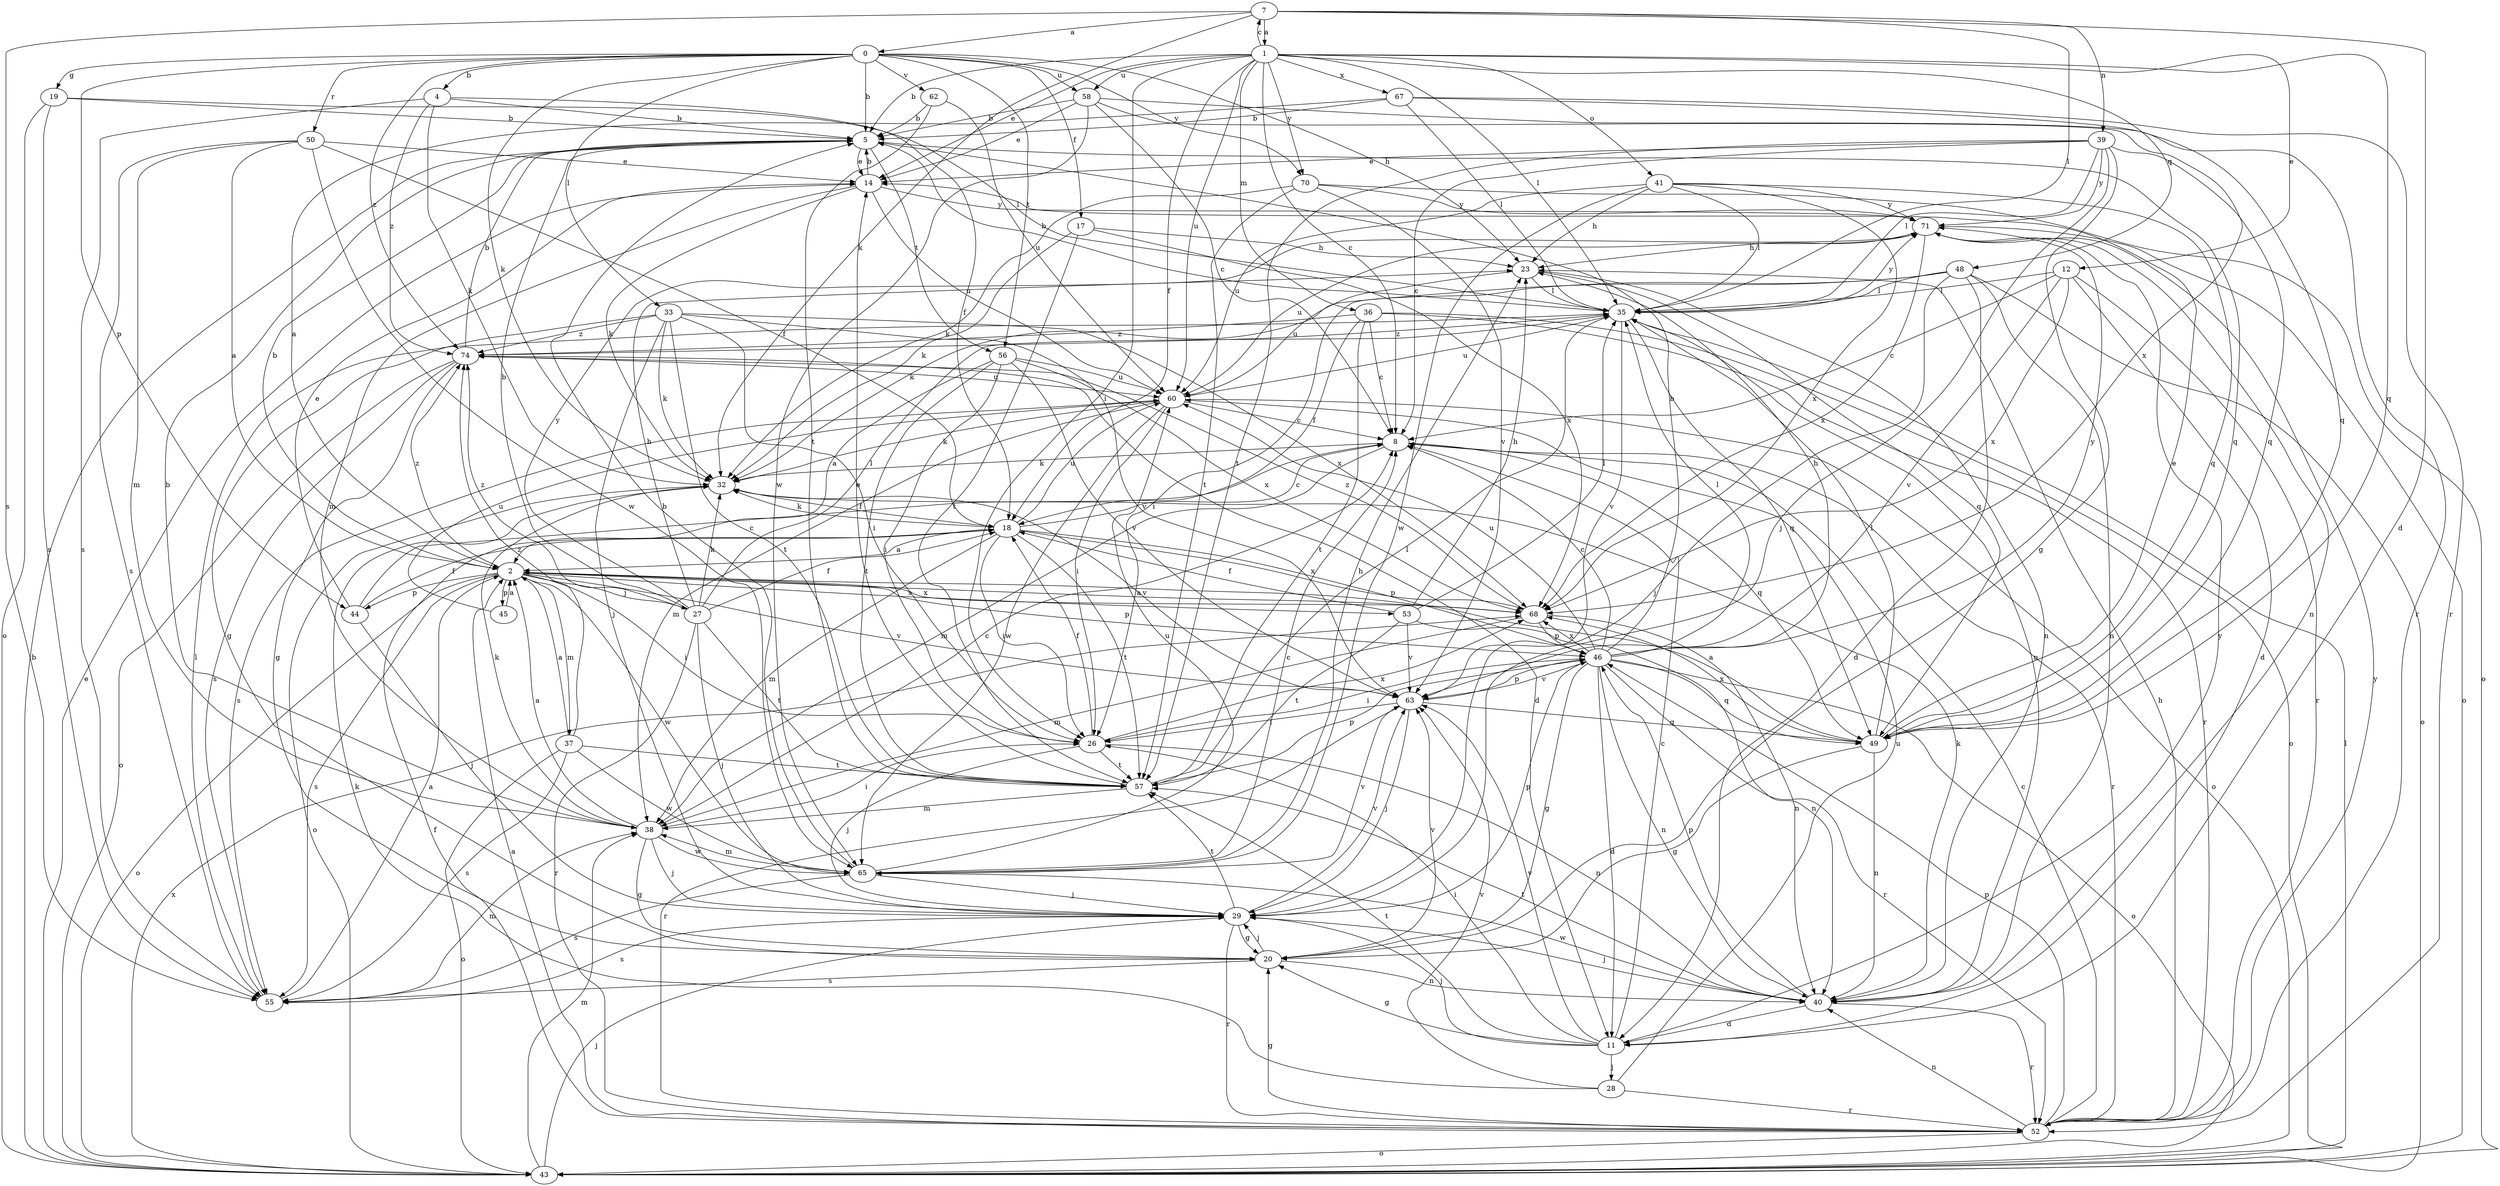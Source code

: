 strict digraph  {
0;
1;
2;
4;
5;
7;
8;
11;
12;
14;
17;
18;
19;
20;
23;
26;
27;
28;
29;
32;
33;
35;
36;
37;
38;
39;
40;
41;
43;
44;
45;
46;
48;
49;
50;
52;
53;
55;
56;
57;
58;
60;
62;
63;
65;
67;
68;
70;
71;
74;
0 -> 4  [label=b];
0 -> 5  [label=b];
0 -> 17  [label=f];
0 -> 19  [label=g];
0 -> 23  [label=h];
0 -> 32  [label=k];
0 -> 33  [label=l];
0 -> 44  [label=p];
0 -> 50  [label=r];
0 -> 56  [label=t];
0 -> 58  [label=u];
0 -> 62  [label=v];
0 -> 70  [label=y];
0 -> 74  [label=z];
1 -> 5  [label=b];
1 -> 7  [label=c];
1 -> 8  [label=c];
1 -> 12  [label=e];
1 -> 14  [label=e];
1 -> 18  [label=f];
1 -> 26  [label=i];
1 -> 35  [label=l];
1 -> 36  [label=m];
1 -> 41  [label=o];
1 -> 48  [label=q];
1 -> 49  [label=q];
1 -> 58  [label=u];
1 -> 60  [label=u];
1 -> 67  [label=x];
1 -> 70  [label=y];
2 -> 5  [label=b];
2 -> 26  [label=i];
2 -> 27  [label=j];
2 -> 37  [label=m];
2 -> 43  [label=o];
2 -> 44  [label=p];
2 -> 45  [label=p];
2 -> 46  [label=p];
2 -> 53  [label=s];
2 -> 55  [label=s];
2 -> 63  [label=v];
2 -> 65  [label=w];
2 -> 68  [label=x];
2 -> 74  [label=z];
4 -> 5  [label=b];
4 -> 18  [label=f];
4 -> 32  [label=k];
4 -> 55  [label=s];
4 -> 74  [label=z];
5 -> 14  [label=e];
5 -> 49  [label=q];
5 -> 56  [label=t];
7 -> 0  [label=a];
7 -> 1  [label=a];
7 -> 11  [label=d];
7 -> 32  [label=k];
7 -> 35  [label=l];
7 -> 39  [label=n];
7 -> 55  [label=s];
8 -> 32  [label=k];
8 -> 38  [label=m];
8 -> 49  [label=q];
8 -> 52  [label=r];
11 -> 8  [label=c];
11 -> 20  [label=g];
11 -> 26  [label=i];
11 -> 28  [label=j];
11 -> 29  [label=j];
11 -> 57  [label=t];
11 -> 63  [label=v];
11 -> 71  [label=y];
12 -> 8  [label=c];
12 -> 11  [label=d];
12 -> 35  [label=l];
12 -> 52  [label=r];
12 -> 63  [label=v];
12 -> 68  [label=x];
14 -> 5  [label=b];
14 -> 32  [label=k];
14 -> 38  [label=m];
14 -> 60  [label=u];
14 -> 71  [label=y];
17 -> 23  [label=h];
17 -> 32  [label=k];
17 -> 57  [label=t];
17 -> 68  [label=x];
18 -> 2  [label=a];
18 -> 8  [label=c];
18 -> 26  [label=i];
18 -> 32  [label=k];
18 -> 38  [label=m];
18 -> 46  [label=p];
18 -> 57  [label=t];
18 -> 60  [label=u];
18 -> 68  [label=x];
19 -> 5  [label=b];
19 -> 35  [label=l];
19 -> 43  [label=o];
19 -> 55  [label=s];
20 -> 29  [label=j];
20 -> 40  [label=n];
20 -> 55  [label=s];
20 -> 63  [label=v];
23 -> 35  [label=l];
23 -> 40  [label=n];
23 -> 49  [label=q];
23 -> 60  [label=u];
26 -> 18  [label=f];
26 -> 29  [label=j];
26 -> 40  [label=n];
26 -> 57  [label=t];
26 -> 68  [label=x];
27 -> 5  [label=b];
27 -> 18  [label=f];
27 -> 23  [label=h];
27 -> 29  [label=j];
27 -> 32  [label=k];
27 -> 35  [label=l];
27 -> 52  [label=r];
27 -> 57  [label=t];
27 -> 71  [label=y];
27 -> 74  [label=z];
28 -> 32  [label=k];
28 -> 52  [label=r];
28 -> 60  [label=u];
28 -> 63  [label=v];
29 -> 20  [label=g];
29 -> 46  [label=p];
29 -> 52  [label=r];
29 -> 55  [label=s];
29 -> 57  [label=t];
29 -> 63  [label=v];
32 -> 18  [label=f];
32 -> 43  [label=o];
32 -> 63  [label=v];
33 -> 20  [label=g];
33 -> 26  [label=i];
33 -> 29  [label=j];
33 -> 32  [label=k];
33 -> 57  [label=t];
33 -> 63  [label=v];
33 -> 68  [label=x];
33 -> 74  [label=z];
35 -> 5  [label=b];
35 -> 40  [label=n];
35 -> 49  [label=q];
35 -> 60  [label=u];
35 -> 63  [label=v];
35 -> 71  [label=y];
35 -> 74  [label=z];
36 -> 8  [label=c];
36 -> 18  [label=f];
36 -> 43  [label=o];
36 -> 52  [label=r];
36 -> 57  [label=t];
36 -> 74  [label=z];
37 -> 2  [label=a];
37 -> 43  [label=o];
37 -> 55  [label=s];
37 -> 57  [label=t];
37 -> 65  [label=w];
37 -> 74  [label=z];
38 -> 2  [label=a];
38 -> 5  [label=b];
38 -> 8  [label=c];
38 -> 20  [label=g];
38 -> 26  [label=i];
38 -> 29  [label=j];
38 -> 32  [label=k];
38 -> 65  [label=w];
39 -> 8  [label=c];
39 -> 14  [label=e];
39 -> 20  [label=g];
39 -> 29  [label=j];
39 -> 35  [label=l];
39 -> 49  [label=q];
39 -> 57  [label=t];
39 -> 71  [label=y];
40 -> 11  [label=d];
40 -> 29  [label=j];
40 -> 32  [label=k];
40 -> 46  [label=p];
40 -> 52  [label=r];
40 -> 57  [label=t];
40 -> 65  [label=w];
41 -> 23  [label=h];
41 -> 35  [label=l];
41 -> 49  [label=q];
41 -> 60  [label=u];
41 -> 65  [label=w];
41 -> 68  [label=x];
41 -> 71  [label=y];
43 -> 5  [label=b];
43 -> 14  [label=e];
43 -> 29  [label=j];
43 -> 35  [label=l];
43 -> 38  [label=m];
43 -> 68  [label=x];
44 -> 8  [label=c];
44 -> 14  [label=e];
44 -> 18  [label=f];
44 -> 29  [label=j];
45 -> 2  [label=a];
45 -> 60  [label=u];
46 -> 5  [label=b];
46 -> 8  [label=c];
46 -> 11  [label=d];
46 -> 20  [label=g];
46 -> 23  [label=h];
46 -> 26  [label=i];
46 -> 35  [label=l];
46 -> 40  [label=n];
46 -> 43  [label=o];
46 -> 49  [label=q];
46 -> 52  [label=r];
46 -> 60  [label=u];
46 -> 63  [label=v];
46 -> 68  [label=x];
46 -> 71  [label=y];
48 -> 11  [label=d];
48 -> 26  [label=i];
48 -> 29  [label=j];
48 -> 32  [label=k];
48 -> 35  [label=l];
48 -> 40  [label=n];
48 -> 43  [label=o];
49 -> 2  [label=a];
49 -> 14  [label=e];
49 -> 20  [label=g];
49 -> 35  [label=l];
49 -> 40  [label=n];
49 -> 68  [label=x];
50 -> 2  [label=a];
50 -> 14  [label=e];
50 -> 18  [label=f];
50 -> 38  [label=m];
50 -> 55  [label=s];
50 -> 65  [label=w];
52 -> 2  [label=a];
52 -> 8  [label=c];
52 -> 18  [label=f];
52 -> 20  [label=g];
52 -> 23  [label=h];
52 -> 40  [label=n];
52 -> 43  [label=o];
52 -> 46  [label=p];
52 -> 71  [label=y];
53 -> 18  [label=f];
53 -> 23  [label=h];
53 -> 35  [label=l];
53 -> 40  [label=n];
53 -> 57  [label=t];
53 -> 63  [label=v];
55 -> 2  [label=a];
55 -> 35  [label=l];
55 -> 38  [label=m];
56 -> 2  [label=a];
56 -> 26  [label=i];
56 -> 57  [label=t];
56 -> 60  [label=u];
56 -> 63  [label=v];
56 -> 68  [label=x];
57 -> 14  [label=e];
57 -> 35  [label=l];
57 -> 38  [label=m];
57 -> 46  [label=p];
58 -> 5  [label=b];
58 -> 8  [label=c];
58 -> 14  [label=e];
58 -> 52  [label=r];
58 -> 65  [label=w];
58 -> 68  [label=x];
60 -> 8  [label=c];
60 -> 26  [label=i];
60 -> 32  [label=k];
60 -> 38  [label=m];
60 -> 43  [label=o];
60 -> 55  [label=s];
60 -> 65  [label=w];
62 -> 5  [label=b];
62 -> 57  [label=t];
62 -> 60  [label=u];
63 -> 26  [label=i];
63 -> 29  [label=j];
63 -> 46  [label=p];
63 -> 49  [label=q];
63 -> 52  [label=r];
65 -> 5  [label=b];
65 -> 8  [label=c];
65 -> 23  [label=h];
65 -> 29  [label=j];
65 -> 38  [label=m];
65 -> 55  [label=s];
65 -> 60  [label=u];
65 -> 63  [label=v];
67 -> 2  [label=a];
67 -> 5  [label=b];
67 -> 35  [label=l];
67 -> 49  [label=q];
67 -> 52  [label=r];
68 -> 2  [label=a];
68 -> 38  [label=m];
68 -> 40  [label=n];
68 -> 46  [label=p];
68 -> 74  [label=z];
70 -> 32  [label=k];
70 -> 43  [label=o];
70 -> 57  [label=t];
70 -> 63  [label=v];
70 -> 71  [label=y];
71 -> 23  [label=h];
71 -> 40  [label=n];
71 -> 43  [label=o];
71 -> 60  [label=u];
71 -> 68  [label=x];
74 -> 5  [label=b];
74 -> 11  [label=d];
74 -> 20  [label=g];
74 -> 43  [label=o];
74 -> 55  [label=s];
74 -> 60  [label=u];
}
